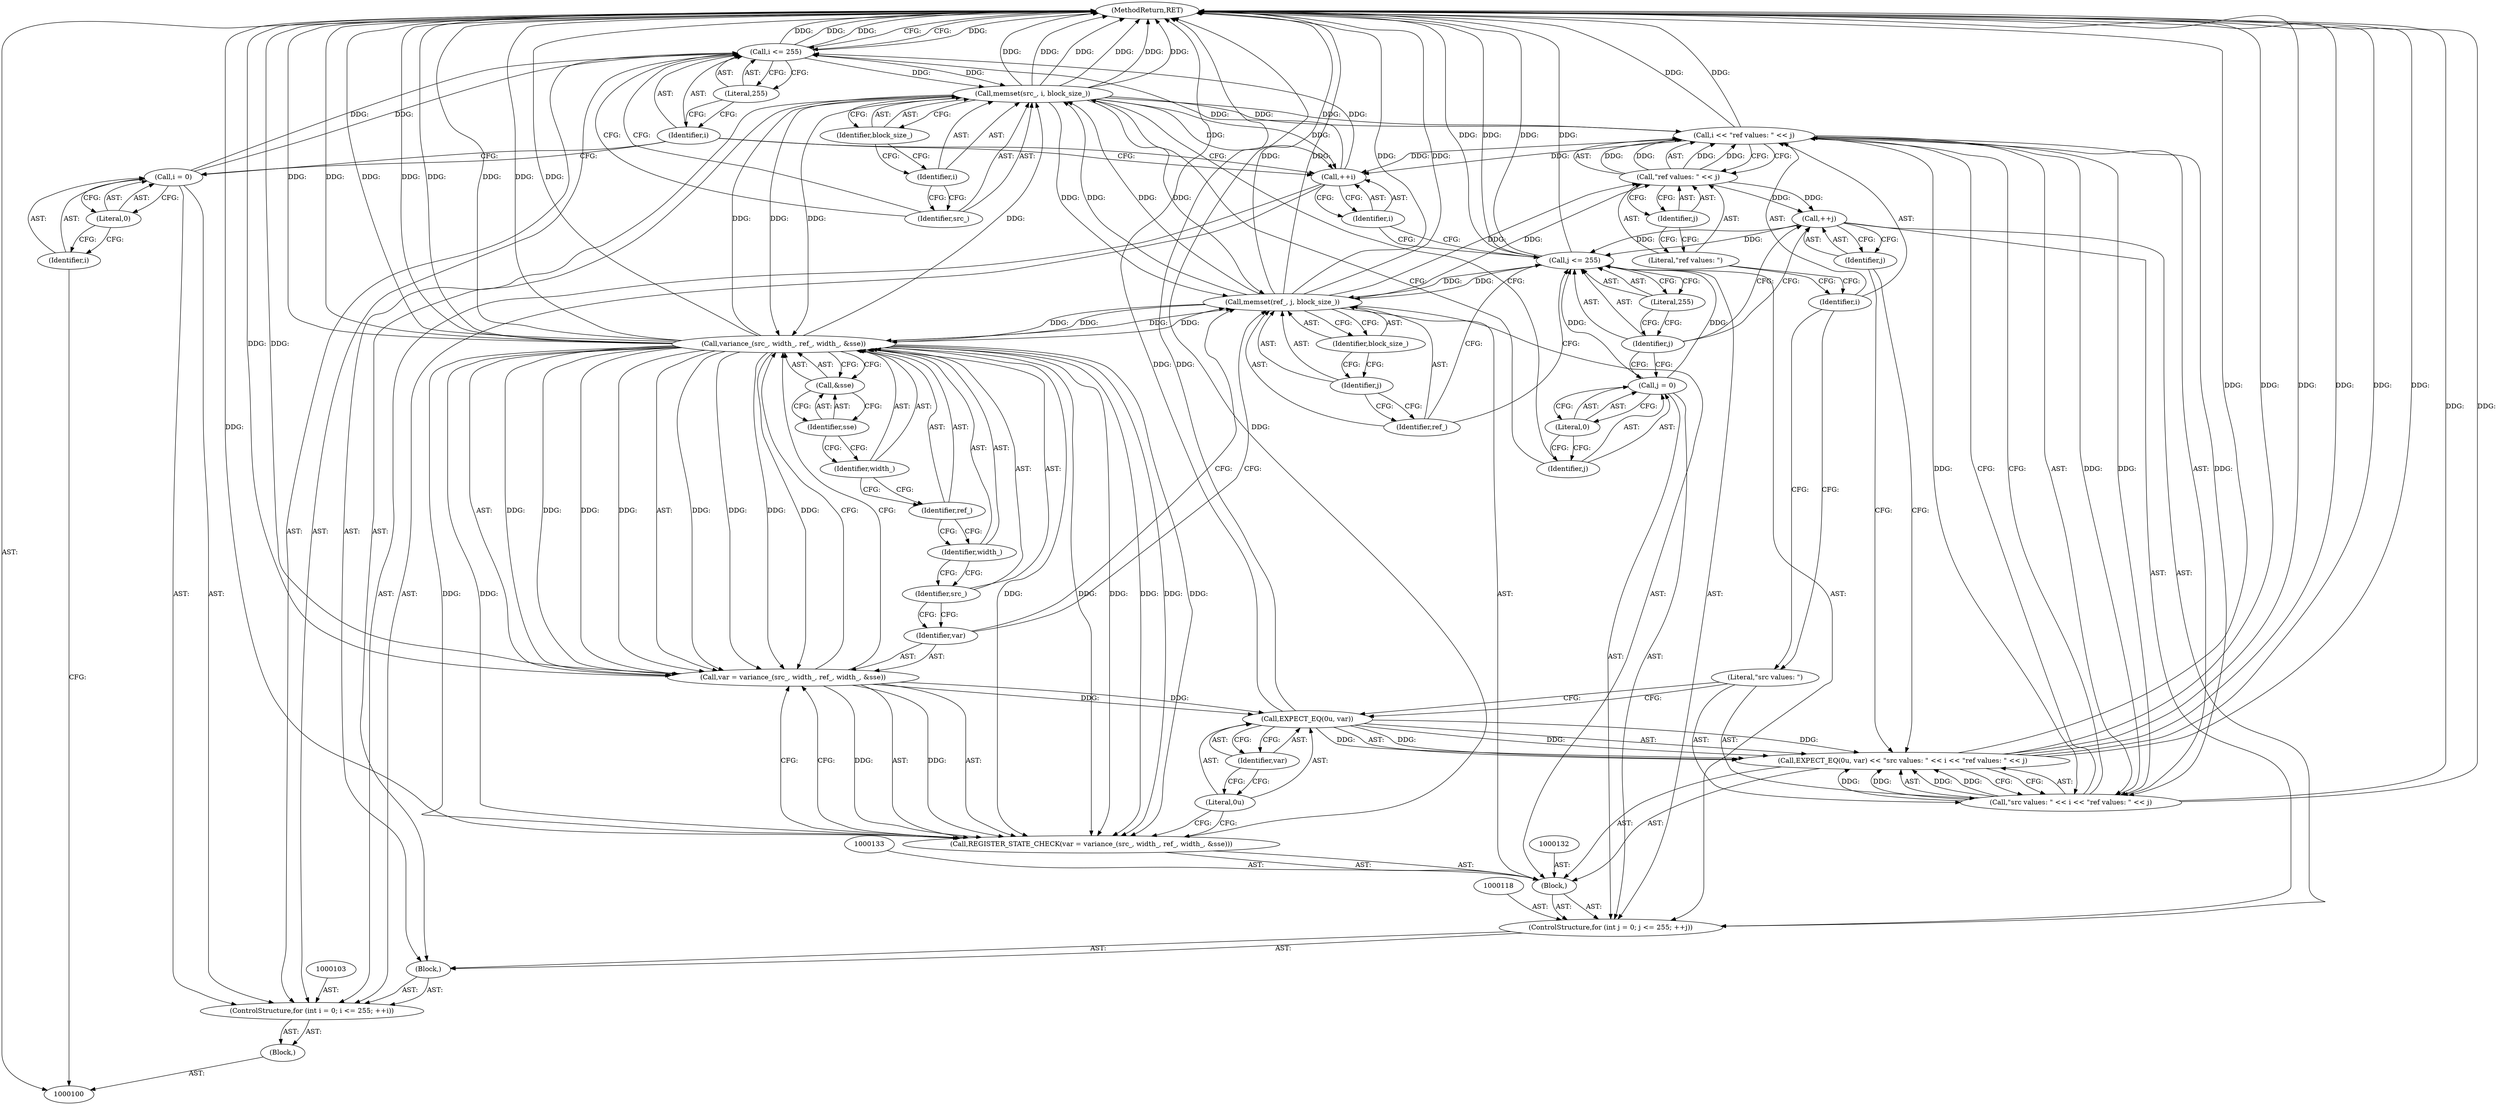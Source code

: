 digraph "1_Android_5a9753fca56f0eeb9f61e342b2fccffc364f9426_118" {
"1000155" [label="(MethodReturn,RET)"];
"1000101" [label="(Block,)"];
"1000104" [label="(Call,i = 0)"];
"1000105" [label="(Identifier,i)"];
"1000106" [label="(Literal,0)"];
"1000107" [label="(Call,i <= 255)"];
"1000108" [label="(Identifier,i)"];
"1000109" [label="(Literal,255)"];
"1000110" [label="(Call,++i)"];
"1000102" [label="(ControlStructure,for (int i = 0; i <= 255; ++i))"];
"1000111" [label="(Identifier,i)"];
"1000112" [label="(Block,)"];
"1000114" [label="(Identifier,src_)"];
"1000115" [label="(Identifier,i)"];
"1000116" [label="(Identifier,block_size_)"];
"1000113" [label="(Call,memset(src_, i, block_size_))"];
"1000119" [label="(Call,j = 0)"];
"1000120" [label="(Identifier,j)"];
"1000121" [label="(Literal,0)"];
"1000122" [label="(Call,j <= 255)"];
"1000123" [label="(Identifier,j)"];
"1000124" [label="(Literal,255)"];
"1000125" [label="(Call,++j)"];
"1000126" [label="(Identifier,j)"];
"1000117" [label="(ControlStructure,for (int j = 0; j <= 255; ++j))"];
"1000129" [label="(Identifier,ref_)"];
"1000130" [label="(Identifier,j)"];
"1000131" [label="(Identifier,block_size_)"];
"1000128" [label="(Call,memset(ref_, j, block_size_))"];
"1000127" [label="(Block,)"];
"1000135" [label="(Call,var = variance_(src_, width_, ref_, width_, &sse))"];
"1000136" [label="(Identifier,var)"];
"1000137" [label="(Call,variance_(src_, width_, ref_, width_, &sse))"];
"1000138" [label="(Identifier,src_)"];
"1000139" [label="(Identifier,width_)"];
"1000140" [label="(Identifier,ref_)"];
"1000134" [label="(Call,REGISTER_STATE_CHECK(var = variance_(src_, width_, ref_, width_, &sse)))"];
"1000141" [label="(Identifier,width_)"];
"1000142" [label="(Call,&sse)"];
"1000143" [label="(Identifier,sse)"];
"1000146" [label="(Literal,0u)"];
"1000147" [label="(Identifier,var)"];
"1000148" [label="(Call,\"src values: \" << i << \"ref values: \" << j)"];
"1000149" [label="(Literal,\"src values: \")"];
"1000150" [label="(Call,i << \"ref values: \" << j)"];
"1000151" [label="(Identifier,i)"];
"1000152" [label="(Call,\"ref values: \" << j)"];
"1000153" [label="(Literal,\"ref values: \")"];
"1000144" [label="(Call,EXPECT_EQ(0u, var) << \"src values: \" << i << \"ref values: \" << j)"];
"1000145" [label="(Call,EXPECT_EQ(0u, var))"];
"1000154" [label="(Identifier,j)"];
"1000155" -> "1000100"  [label="AST: "];
"1000155" -> "1000107"  [label="CFG: "];
"1000137" -> "1000155"  [label="DDG: "];
"1000137" -> "1000155"  [label="DDG: "];
"1000137" -> "1000155"  [label="DDG: "];
"1000137" -> "1000155"  [label="DDG: "];
"1000107" -> "1000155"  [label="DDG: "];
"1000107" -> "1000155"  [label="DDG: "];
"1000113" -> "1000155"  [label="DDG: "];
"1000113" -> "1000155"  [label="DDG: "];
"1000113" -> "1000155"  [label="DDG: "];
"1000144" -> "1000155"  [label="DDG: "];
"1000144" -> "1000155"  [label="DDG: "];
"1000144" -> "1000155"  [label="DDG: "];
"1000148" -> "1000155"  [label="DDG: "];
"1000135" -> "1000155"  [label="DDG: "];
"1000128" -> "1000155"  [label="DDG: "];
"1000128" -> "1000155"  [label="DDG: "];
"1000122" -> "1000155"  [label="DDG: "];
"1000122" -> "1000155"  [label="DDG: "];
"1000150" -> "1000155"  [label="DDG: "];
"1000134" -> "1000155"  [label="DDG: "];
"1000145" -> "1000155"  [label="DDG: "];
"1000101" -> "1000100"  [label="AST: "];
"1000102" -> "1000101"  [label="AST: "];
"1000104" -> "1000102"  [label="AST: "];
"1000104" -> "1000106"  [label="CFG: "];
"1000105" -> "1000104"  [label="AST: "];
"1000106" -> "1000104"  [label="AST: "];
"1000108" -> "1000104"  [label="CFG: "];
"1000104" -> "1000107"  [label="DDG: "];
"1000105" -> "1000104"  [label="AST: "];
"1000105" -> "1000100"  [label="CFG: "];
"1000106" -> "1000105"  [label="CFG: "];
"1000106" -> "1000104"  [label="AST: "];
"1000106" -> "1000105"  [label="CFG: "];
"1000104" -> "1000106"  [label="CFG: "];
"1000107" -> "1000102"  [label="AST: "];
"1000107" -> "1000109"  [label="CFG: "];
"1000108" -> "1000107"  [label="AST: "];
"1000109" -> "1000107"  [label="AST: "];
"1000114" -> "1000107"  [label="CFG: "];
"1000155" -> "1000107"  [label="CFG: "];
"1000107" -> "1000155"  [label="DDG: "];
"1000107" -> "1000155"  [label="DDG: "];
"1000104" -> "1000107"  [label="DDG: "];
"1000110" -> "1000107"  [label="DDG: "];
"1000107" -> "1000113"  [label="DDG: "];
"1000108" -> "1000107"  [label="AST: "];
"1000108" -> "1000104"  [label="CFG: "];
"1000108" -> "1000110"  [label="CFG: "];
"1000109" -> "1000108"  [label="CFG: "];
"1000109" -> "1000107"  [label="AST: "];
"1000109" -> "1000108"  [label="CFG: "];
"1000107" -> "1000109"  [label="CFG: "];
"1000110" -> "1000102"  [label="AST: "];
"1000110" -> "1000111"  [label="CFG: "];
"1000111" -> "1000110"  [label="AST: "];
"1000108" -> "1000110"  [label="CFG: "];
"1000110" -> "1000107"  [label="DDG: "];
"1000150" -> "1000110"  [label="DDG: "];
"1000113" -> "1000110"  [label="DDG: "];
"1000102" -> "1000101"  [label="AST: "];
"1000103" -> "1000102"  [label="AST: "];
"1000104" -> "1000102"  [label="AST: "];
"1000107" -> "1000102"  [label="AST: "];
"1000110" -> "1000102"  [label="AST: "];
"1000112" -> "1000102"  [label="AST: "];
"1000111" -> "1000110"  [label="AST: "];
"1000111" -> "1000122"  [label="CFG: "];
"1000110" -> "1000111"  [label="CFG: "];
"1000112" -> "1000102"  [label="AST: "];
"1000113" -> "1000112"  [label="AST: "];
"1000117" -> "1000112"  [label="AST: "];
"1000114" -> "1000113"  [label="AST: "];
"1000114" -> "1000107"  [label="CFG: "];
"1000115" -> "1000114"  [label="CFG: "];
"1000115" -> "1000113"  [label="AST: "];
"1000115" -> "1000114"  [label="CFG: "];
"1000116" -> "1000115"  [label="CFG: "];
"1000116" -> "1000113"  [label="AST: "];
"1000116" -> "1000115"  [label="CFG: "];
"1000113" -> "1000116"  [label="CFG: "];
"1000113" -> "1000112"  [label="AST: "];
"1000113" -> "1000116"  [label="CFG: "];
"1000114" -> "1000113"  [label="AST: "];
"1000115" -> "1000113"  [label="AST: "];
"1000116" -> "1000113"  [label="AST: "];
"1000120" -> "1000113"  [label="CFG: "];
"1000113" -> "1000155"  [label="DDG: "];
"1000113" -> "1000155"  [label="DDG: "];
"1000113" -> "1000155"  [label="DDG: "];
"1000113" -> "1000110"  [label="DDG: "];
"1000137" -> "1000113"  [label="DDG: "];
"1000107" -> "1000113"  [label="DDG: "];
"1000128" -> "1000113"  [label="DDG: "];
"1000113" -> "1000128"  [label="DDG: "];
"1000113" -> "1000137"  [label="DDG: "];
"1000113" -> "1000150"  [label="DDG: "];
"1000119" -> "1000117"  [label="AST: "];
"1000119" -> "1000121"  [label="CFG: "];
"1000120" -> "1000119"  [label="AST: "];
"1000121" -> "1000119"  [label="AST: "];
"1000123" -> "1000119"  [label="CFG: "];
"1000119" -> "1000122"  [label="DDG: "];
"1000120" -> "1000119"  [label="AST: "];
"1000120" -> "1000113"  [label="CFG: "];
"1000121" -> "1000120"  [label="CFG: "];
"1000121" -> "1000119"  [label="AST: "];
"1000121" -> "1000120"  [label="CFG: "];
"1000119" -> "1000121"  [label="CFG: "];
"1000122" -> "1000117"  [label="AST: "];
"1000122" -> "1000124"  [label="CFG: "];
"1000123" -> "1000122"  [label="AST: "];
"1000124" -> "1000122"  [label="AST: "];
"1000129" -> "1000122"  [label="CFG: "];
"1000111" -> "1000122"  [label="CFG: "];
"1000122" -> "1000155"  [label="DDG: "];
"1000122" -> "1000155"  [label="DDG: "];
"1000125" -> "1000122"  [label="DDG: "];
"1000119" -> "1000122"  [label="DDG: "];
"1000122" -> "1000128"  [label="DDG: "];
"1000123" -> "1000122"  [label="AST: "];
"1000123" -> "1000119"  [label="CFG: "];
"1000123" -> "1000125"  [label="CFG: "];
"1000124" -> "1000123"  [label="CFG: "];
"1000124" -> "1000122"  [label="AST: "];
"1000124" -> "1000123"  [label="CFG: "];
"1000122" -> "1000124"  [label="CFG: "];
"1000125" -> "1000117"  [label="AST: "];
"1000125" -> "1000126"  [label="CFG: "];
"1000126" -> "1000125"  [label="AST: "];
"1000123" -> "1000125"  [label="CFG: "];
"1000125" -> "1000122"  [label="DDG: "];
"1000152" -> "1000125"  [label="DDG: "];
"1000126" -> "1000125"  [label="AST: "];
"1000126" -> "1000144"  [label="CFG: "];
"1000125" -> "1000126"  [label="CFG: "];
"1000117" -> "1000112"  [label="AST: "];
"1000118" -> "1000117"  [label="AST: "];
"1000119" -> "1000117"  [label="AST: "];
"1000122" -> "1000117"  [label="AST: "];
"1000125" -> "1000117"  [label="AST: "];
"1000127" -> "1000117"  [label="AST: "];
"1000129" -> "1000128"  [label="AST: "];
"1000129" -> "1000122"  [label="CFG: "];
"1000130" -> "1000129"  [label="CFG: "];
"1000130" -> "1000128"  [label="AST: "];
"1000130" -> "1000129"  [label="CFG: "];
"1000131" -> "1000130"  [label="CFG: "];
"1000131" -> "1000128"  [label="AST: "];
"1000131" -> "1000130"  [label="CFG: "];
"1000128" -> "1000131"  [label="CFG: "];
"1000128" -> "1000127"  [label="AST: "];
"1000128" -> "1000131"  [label="CFG: "];
"1000129" -> "1000128"  [label="AST: "];
"1000130" -> "1000128"  [label="AST: "];
"1000131" -> "1000128"  [label="AST: "];
"1000136" -> "1000128"  [label="CFG: "];
"1000128" -> "1000155"  [label="DDG: "];
"1000128" -> "1000155"  [label="DDG: "];
"1000128" -> "1000113"  [label="DDG: "];
"1000137" -> "1000128"  [label="DDG: "];
"1000122" -> "1000128"  [label="DDG: "];
"1000113" -> "1000128"  [label="DDG: "];
"1000128" -> "1000137"  [label="DDG: "];
"1000128" -> "1000152"  [label="DDG: "];
"1000127" -> "1000117"  [label="AST: "];
"1000128" -> "1000127"  [label="AST: "];
"1000132" -> "1000127"  [label="AST: "];
"1000133" -> "1000127"  [label="AST: "];
"1000134" -> "1000127"  [label="AST: "];
"1000144" -> "1000127"  [label="AST: "];
"1000135" -> "1000134"  [label="AST: "];
"1000135" -> "1000137"  [label="CFG: "];
"1000136" -> "1000135"  [label="AST: "];
"1000137" -> "1000135"  [label="AST: "];
"1000134" -> "1000135"  [label="CFG: "];
"1000135" -> "1000155"  [label="DDG: "];
"1000135" -> "1000134"  [label="DDG: "];
"1000137" -> "1000135"  [label="DDG: "];
"1000137" -> "1000135"  [label="DDG: "];
"1000137" -> "1000135"  [label="DDG: "];
"1000137" -> "1000135"  [label="DDG: "];
"1000135" -> "1000145"  [label="DDG: "];
"1000136" -> "1000135"  [label="AST: "];
"1000136" -> "1000128"  [label="CFG: "];
"1000138" -> "1000136"  [label="CFG: "];
"1000137" -> "1000135"  [label="AST: "];
"1000137" -> "1000142"  [label="CFG: "];
"1000138" -> "1000137"  [label="AST: "];
"1000139" -> "1000137"  [label="AST: "];
"1000140" -> "1000137"  [label="AST: "];
"1000141" -> "1000137"  [label="AST: "];
"1000142" -> "1000137"  [label="AST: "];
"1000135" -> "1000137"  [label="CFG: "];
"1000137" -> "1000155"  [label="DDG: "];
"1000137" -> "1000155"  [label="DDG: "];
"1000137" -> "1000155"  [label="DDG: "];
"1000137" -> "1000155"  [label="DDG: "];
"1000137" -> "1000113"  [label="DDG: "];
"1000137" -> "1000128"  [label="DDG: "];
"1000137" -> "1000134"  [label="DDG: "];
"1000137" -> "1000134"  [label="DDG: "];
"1000137" -> "1000134"  [label="DDG: "];
"1000137" -> "1000134"  [label="DDG: "];
"1000137" -> "1000135"  [label="DDG: "];
"1000137" -> "1000135"  [label="DDG: "];
"1000137" -> "1000135"  [label="DDG: "];
"1000137" -> "1000135"  [label="DDG: "];
"1000113" -> "1000137"  [label="DDG: "];
"1000128" -> "1000137"  [label="DDG: "];
"1000138" -> "1000137"  [label="AST: "];
"1000138" -> "1000136"  [label="CFG: "];
"1000139" -> "1000138"  [label="CFG: "];
"1000139" -> "1000137"  [label="AST: "];
"1000139" -> "1000138"  [label="CFG: "];
"1000140" -> "1000139"  [label="CFG: "];
"1000140" -> "1000137"  [label="AST: "];
"1000140" -> "1000139"  [label="CFG: "];
"1000141" -> "1000140"  [label="CFG: "];
"1000134" -> "1000127"  [label="AST: "];
"1000134" -> "1000135"  [label="CFG: "];
"1000135" -> "1000134"  [label="AST: "];
"1000146" -> "1000134"  [label="CFG: "];
"1000134" -> "1000155"  [label="DDG: "];
"1000135" -> "1000134"  [label="DDG: "];
"1000137" -> "1000134"  [label="DDG: "];
"1000137" -> "1000134"  [label="DDG: "];
"1000137" -> "1000134"  [label="DDG: "];
"1000137" -> "1000134"  [label="DDG: "];
"1000141" -> "1000137"  [label="AST: "];
"1000141" -> "1000140"  [label="CFG: "];
"1000143" -> "1000141"  [label="CFG: "];
"1000142" -> "1000137"  [label="AST: "];
"1000142" -> "1000143"  [label="CFG: "];
"1000143" -> "1000142"  [label="AST: "];
"1000137" -> "1000142"  [label="CFG: "];
"1000143" -> "1000142"  [label="AST: "];
"1000143" -> "1000141"  [label="CFG: "];
"1000142" -> "1000143"  [label="CFG: "];
"1000146" -> "1000145"  [label="AST: "];
"1000146" -> "1000134"  [label="CFG: "];
"1000147" -> "1000146"  [label="CFG: "];
"1000147" -> "1000145"  [label="AST: "];
"1000147" -> "1000146"  [label="CFG: "];
"1000145" -> "1000147"  [label="CFG: "];
"1000148" -> "1000144"  [label="AST: "];
"1000148" -> "1000150"  [label="CFG: "];
"1000149" -> "1000148"  [label="AST: "];
"1000150" -> "1000148"  [label="AST: "];
"1000144" -> "1000148"  [label="CFG: "];
"1000148" -> "1000155"  [label="DDG: "];
"1000148" -> "1000144"  [label="DDG: "];
"1000148" -> "1000144"  [label="DDG: "];
"1000150" -> "1000148"  [label="DDG: "];
"1000150" -> "1000148"  [label="DDG: "];
"1000149" -> "1000148"  [label="AST: "];
"1000149" -> "1000145"  [label="CFG: "];
"1000151" -> "1000149"  [label="CFG: "];
"1000150" -> "1000148"  [label="AST: "];
"1000150" -> "1000152"  [label="CFG: "];
"1000151" -> "1000150"  [label="AST: "];
"1000152" -> "1000150"  [label="AST: "];
"1000148" -> "1000150"  [label="CFG: "];
"1000150" -> "1000155"  [label="DDG: "];
"1000150" -> "1000110"  [label="DDG: "];
"1000150" -> "1000148"  [label="DDG: "];
"1000150" -> "1000148"  [label="DDG: "];
"1000113" -> "1000150"  [label="DDG: "];
"1000152" -> "1000150"  [label="DDG: "];
"1000152" -> "1000150"  [label="DDG: "];
"1000151" -> "1000150"  [label="AST: "];
"1000151" -> "1000149"  [label="CFG: "];
"1000153" -> "1000151"  [label="CFG: "];
"1000152" -> "1000150"  [label="AST: "];
"1000152" -> "1000154"  [label="CFG: "];
"1000153" -> "1000152"  [label="AST: "];
"1000154" -> "1000152"  [label="AST: "];
"1000150" -> "1000152"  [label="CFG: "];
"1000152" -> "1000125"  [label="DDG: "];
"1000152" -> "1000150"  [label="DDG: "];
"1000152" -> "1000150"  [label="DDG: "];
"1000128" -> "1000152"  [label="DDG: "];
"1000153" -> "1000152"  [label="AST: "];
"1000153" -> "1000151"  [label="CFG: "];
"1000154" -> "1000153"  [label="CFG: "];
"1000144" -> "1000127"  [label="AST: "];
"1000144" -> "1000148"  [label="CFG: "];
"1000145" -> "1000144"  [label="AST: "];
"1000148" -> "1000144"  [label="AST: "];
"1000126" -> "1000144"  [label="CFG: "];
"1000144" -> "1000155"  [label="DDG: "];
"1000144" -> "1000155"  [label="DDG: "];
"1000144" -> "1000155"  [label="DDG: "];
"1000145" -> "1000144"  [label="DDG: "];
"1000145" -> "1000144"  [label="DDG: "];
"1000148" -> "1000144"  [label="DDG: "];
"1000148" -> "1000144"  [label="DDG: "];
"1000145" -> "1000144"  [label="AST: "];
"1000145" -> "1000147"  [label="CFG: "];
"1000146" -> "1000145"  [label="AST: "];
"1000147" -> "1000145"  [label="AST: "];
"1000149" -> "1000145"  [label="CFG: "];
"1000145" -> "1000155"  [label="DDG: "];
"1000145" -> "1000144"  [label="DDG: "];
"1000145" -> "1000144"  [label="DDG: "];
"1000135" -> "1000145"  [label="DDG: "];
"1000154" -> "1000152"  [label="AST: "];
"1000154" -> "1000153"  [label="CFG: "];
"1000152" -> "1000154"  [label="CFG: "];
}
